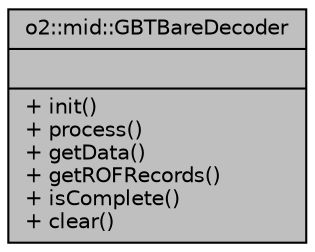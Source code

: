 digraph "o2::mid::GBTBareDecoder"
{
 // INTERACTIVE_SVG=YES
  bgcolor="transparent";
  edge [fontname="Helvetica",fontsize="10",labelfontname="Helvetica",labelfontsize="10"];
  node [fontname="Helvetica",fontsize="10",shape=record];
  Node1 [label="{o2::mid::GBTBareDecoder\n||+ init()\l+ process()\l+ getData()\l+ getROFRecords()\l+ isComplete()\l+ clear()\l}",height=0.2,width=0.4,color="black", fillcolor="grey75", style="filled", fontcolor="black"];
}
